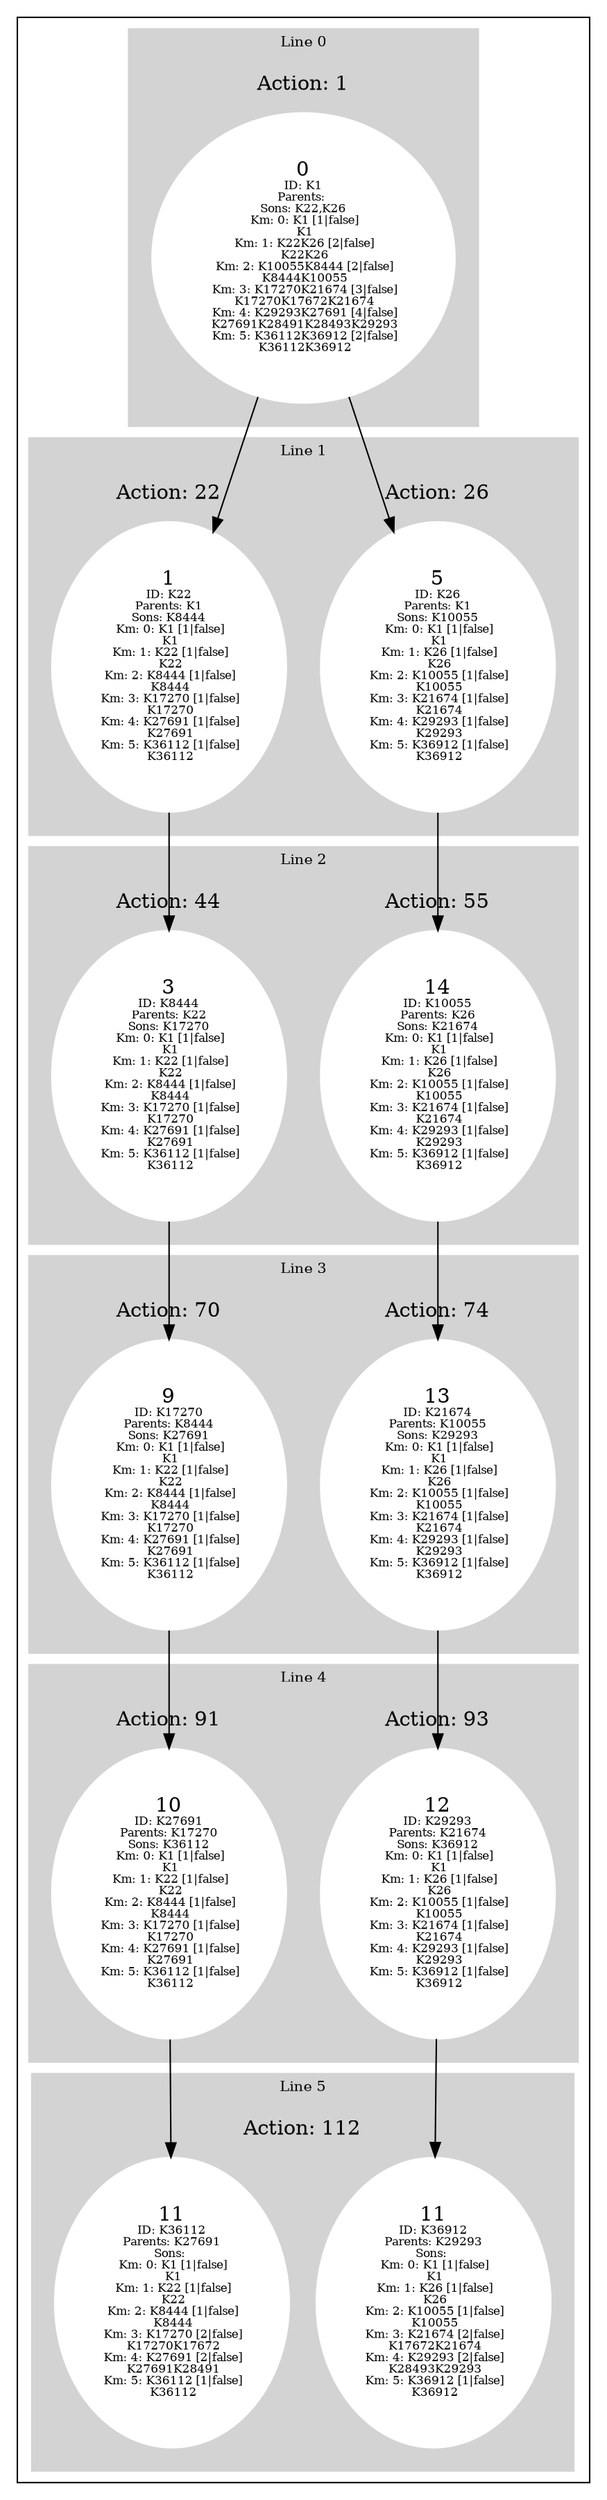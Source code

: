 digraph G {
subgraph cluster_info {
        subgraph cluster_0 {
        style=filled;
        color=lightgrey;
        node [style=filled,color=white];
        subgraph cluster_act_1 {
label = "Action: 1"step_K1 [label=<0<BR /><FONT POINT-SIZE="8">ID: K1</FONT><BR /><FONT POINT-SIZE="8">Parents: </FONT><BR /><FONT POINT-SIZE="8">Sons: K22,K26</FONT><BR /><FONT POINT-SIZE="8"> Km: 0: K1 [1|false]<BR /> K1</FONT><BR /><FONT POINT-SIZE="8"> Km: 1: K22K26 [2|false]<BR /> K22K26</FONT><BR /><FONT POINT-SIZE="8"> Km: 2: K10055K8444 [2|false]<BR /> K8444K10055</FONT><BR /><FONT POINT-SIZE="8"> Km: 3: K17270K21674 [3|false]<BR /> K17270K17672K21674</FONT><BR /><FONT POINT-SIZE="8"> Km: 4: K29293K27691 [4|false]<BR /> K27691K28491K28493K29293</FONT><BR /><FONT POINT-SIZE="8"> Km: 5: K36112K36912 [2|false]<BR /> K36112K36912</FONT>>]
}

        fontsize="10"
        label = "Line 0";
        }

        subgraph cluster_4 {
        style=filled;
        color=lightgrey;
        node [style=filled,color=white];
        subgraph cluster_act_93 {
label = "Action: 93"step_K29293 [label=<12<BR /><FONT POINT-SIZE="8">ID: K29293</FONT><BR /><FONT POINT-SIZE="8">Parents: K21674</FONT><BR /><FONT POINT-SIZE="8">Sons: K36912</FONT><BR /><FONT POINT-SIZE="8"> Km: 0: K1 [1|false]<BR /> K1</FONT><BR /><FONT POINT-SIZE="8"> Km: 1: K26 [1|false]<BR /> K26</FONT><BR /><FONT POINT-SIZE="8"> Km: 2: K10055 [1|false]<BR /> K10055</FONT><BR /><FONT POINT-SIZE="8"> Km: 3: K21674 [1|false]<BR /> K21674</FONT><BR /><FONT POINT-SIZE="8"> Km: 4: K29293 [1|false]<BR /> K29293</FONT><BR /><FONT POINT-SIZE="8"> Km: 5: K36912 [1|false]<BR /> K36912</FONT>>]
}
subgraph cluster_act_91 {
label = "Action: 91"step_K27691 [label=<10<BR /><FONT POINT-SIZE="8">ID: K27691</FONT><BR /><FONT POINT-SIZE="8">Parents: K17270</FONT><BR /><FONT POINT-SIZE="8">Sons: K36112</FONT><BR /><FONT POINT-SIZE="8"> Km: 0: K1 [1|false]<BR /> K1</FONT><BR /><FONT POINT-SIZE="8"> Km: 1: K22 [1|false]<BR /> K22</FONT><BR /><FONT POINT-SIZE="8"> Km: 2: K8444 [1|false]<BR /> K8444</FONT><BR /><FONT POINT-SIZE="8"> Km: 3: K17270 [1|false]<BR /> K17270</FONT><BR /><FONT POINT-SIZE="8"> Km: 4: K27691 [1|false]<BR /> K27691</FONT><BR /><FONT POINT-SIZE="8"> Km: 5: K36112 [1|false]<BR /> K36112</FONT>>]
}

        fontsize="10"
        label = "Line 4";
        }

        subgraph cluster_2 {
        style=filled;
        color=lightgrey;
        node [style=filled,color=white];
        subgraph cluster_act_55 {
label = "Action: 55"step_K10055 [label=<14<BR /><FONT POINT-SIZE="8">ID: K10055</FONT><BR /><FONT POINT-SIZE="8">Parents: K26</FONT><BR /><FONT POINT-SIZE="8">Sons: K21674</FONT><BR /><FONT POINT-SIZE="8"> Km: 0: K1 [1|false]<BR /> K1</FONT><BR /><FONT POINT-SIZE="8"> Km: 1: K26 [1|false]<BR /> K26</FONT><BR /><FONT POINT-SIZE="8"> Km: 2: K10055 [1|false]<BR /> K10055</FONT><BR /><FONT POINT-SIZE="8"> Km: 3: K21674 [1|false]<BR /> K21674</FONT><BR /><FONT POINT-SIZE="8"> Km: 4: K29293 [1|false]<BR /> K29293</FONT><BR /><FONT POINT-SIZE="8"> Km: 5: K36912 [1|false]<BR /> K36912</FONT>>]
}
subgraph cluster_act_44 {
label = "Action: 44"step_K8444 [label=<3<BR /><FONT POINT-SIZE="8">ID: K8444</FONT><BR /><FONT POINT-SIZE="8">Parents: K22</FONT><BR /><FONT POINT-SIZE="8">Sons: K17270</FONT><BR /><FONT POINT-SIZE="8"> Km: 0: K1 [1|false]<BR /> K1</FONT><BR /><FONT POINT-SIZE="8"> Km: 1: K22 [1|false]<BR /> K22</FONT><BR /><FONT POINT-SIZE="8"> Km: 2: K8444 [1|false]<BR /> K8444</FONT><BR /><FONT POINT-SIZE="8"> Km: 3: K17270 [1|false]<BR /> K17270</FONT><BR /><FONT POINT-SIZE="8"> Km: 4: K27691 [1|false]<BR /> K27691</FONT><BR /><FONT POINT-SIZE="8"> Km: 5: K36112 [1|false]<BR /> K36112</FONT>>]
}

        fontsize="10"
        label = "Line 2";
        }

        subgraph cluster_3 {
        style=filled;
        color=lightgrey;
        node [style=filled,color=white];
        subgraph cluster_act_70 {
label = "Action: 70"step_K17270 [label=<9<BR /><FONT POINT-SIZE="8">ID: K17270</FONT><BR /><FONT POINT-SIZE="8">Parents: K8444</FONT><BR /><FONT POINT-SIZE="8">Sons: K27691</FONT><BR /><FONT POINT-SIZE="8"> Km: 0: K1 [1|false]<BR /> K1</FONT><BR /><FONT POINT-SIZE="8"> Km: 1: K22 [1|false]<BR /> K22</FONT><BR /><FONT POINT-SIZE="8"> Km: 2: K8444 [1|false]<BR /> K8444</FONT><BR /><FONT POINT-SIZE="8"> Km: 3: K17270 [1|false]<BR /> K17270</FONT><BR /><FONT POINT-SIZE="8"> Km: 4: K27691 [1|false]<BR /> K27691</FONT><BR /><FONT POINT-SIZE="8"> Km: 5: K36112 [1|false]<BR /> K36112</FONT>>]
}
subgraph cluster_act_74 {
label = "Action: 74"step_K21674 [label=<13<BR /><FONT POINT-SIZE="8">ID: K21674</FONT><BR /><FONT POINT-SIZE="8">Parents: K10055</FONT><BR /><FONT POINT-SIZE="8">Sons: K29293</FONT><BR /><FONT POINT-SIZE="8"> Km: 0: K1 [1|false]<BR /> K1</FONT><BR /><FONT POINT-SIZE="8"> Km: 1: K26 [1|false]<BR /> K26</FONT><BR /><FONT POINT-SIZE="8"> Km: 2: K10055 [1|false]<BR /> K10055</FONT><BR /><FONT POINT-SIZE="8"> Km: 3: K21674 [1|false]<BR /> K21674</FONT><BR /><FONT POINT-SIZE="8"> Km: 4: K29293 [1|false]<BR /> K29293</FONT><BR /><FONT POINT-SIZE="8"> Km: 5: K36912 [1|false]<BR /> K36912</FONT>>]
}

        fontsize="10"
        label = "Line 3";
        }

        subgraph cluster_5 {
        style=filled;
        color=lightgrey;
        node [style=filled,color=white];
        subgraph cluster_act_112 {
label = "Action: 112"step_K36112 [label=<11<BR /><FONT POINT-SIZE="8">ID: K36112</FONT><BR /><FONT POINT-SIZE="8">Parents: K27691</FONT><BR /><FONT POINT-SIZE="8">Sons: </FONT><BR /><FONT POINT-SIZE="8"> Km: 0: K1 [1|false]<BR /> K1</FONT><BR /><FONT POINT-SIZE="8"> Km: 1: K22 [1|false]<BR /> K22</FONT><BR /><FONT POINT-SIZE="8"> Km: 2: K8444 [1|false]<BR /> K8444</FONT><BR /><FONT POINT-SIZE="8"> Km: 3: K17270 [2|false]<BR /> K17270K17672</FONT><BR /><FONT POINT-SIZE="8"> Km: 4: K27691 [2|false]<BR /> K27691K28491</FONT><BR /><FONT POINT-SIZE="8"> Km: 5: K36112 [1|false]<BR /> K36112</FONT>>]
step_K36912 [label=<11<BR /><FONT POINT-SIZE="8">ID: K36912</FONT><BR /><FONT POINT-SIZE="8">Parents: K29293</FONT><BR /><FONT POINT-SIZE="8">Sons: </FONT><BR /><FONT POINT-SIZE="8"> Km: 0: K1 [1|false]<BR /> K1</FONT><BR /><FONT POINT-SIZE="8"> Km: 1: K26 [1|false]<BR /> K26</FONT><BR /><FONT POINT-SIZE="8"> Km: 2: K10055 [1|false]<BR /> K10055</FONT><BR /><FONT POINT-SIZE="8"> Km: 3: K21674 [2|false]<BR /> K17672K21674</FONT><BR /><FONT POINT-SIZE="8"> Km: 4: K29293 [2|false]<BR /> K28493K29293</FONT><BR /><FONT POINT-SIZE="8"> Km: 5: K36912 [1|false]<BR /> K36912</FONT>>]
}
subgraph cluster_act_112 {
label = "Action: 112"step_K36112 [label=<11<BR /><FONT POINT-SIZE="8">ID: K36112</FONT><BR /><FONT POINT-SIZE="8">Parents: K27691</FONT><BR /><FONT POINT-SIZE="8">Sons: </FONT><BR /><FONT POINT-SIZE="8"> Km: 0: K1 [1|false]<BR /> K1</FONT><BR /><FONT POINT-SIZE="8"> Km: 1: K22 [1|false]<BR /> K22</FONT><BR /><FONT POINT-SIZE="8"> Km: 2: K8444 [1|false]<BR /> K8444</FONT><BR /><FONT POINT-SIZE="8"> Km: 3: K17270 [2|false]<BR /> K17270K17672</FONT><BR /><FONT POINT-SIZE="8"> Km: 4: K27691 [2|false]<BR /> K27691K28491</FONT><BR /><FONT POINT-SIZE="8"> Km: 5: K36112 [1|false]<BR /> K36112</FONT>>]
step_K36912 [label=<11<BR /><FONT POINT-SIZE="8">ID: K36912</FONT><BR /><FONT POINT-SIZE="8">Parents: K29293</FONT><BR /><FONT POINT-SIZE="8">Sons: </FONT><BR /><FONT POINT-SIZE="8"> Km: 0: K1 [1|false]<BR /> K1</FONT><BR /><FONT POINT-SIZE="8"> Km: 1: K26 [1|false]<BR /> K26</FONT><BR /><FONT POINT-SIZE="8"> Km: 2: K10055 [1|false]<BR /> K10055</FONT><BR /><FONT POINT-SIZE="8"> Km: 3: K21674 [2|false]<BR /> K17672K21674</FONT><BR /><FONT POINT-SIZE="8"> Km: 4: K29293 [2|false]<BR /> K28493K29293</FONT><BR /><FONT POINT-SIZE="8"> Km: 5: K36912 [1|false]<BR /> K36912</FONT>>]
}

        fontsize="10"
        label = "Line 5";
        }

        subgraph cluster_1 {
        style=filled;
        color=lightgrey;
        node [style=filled,color=white];
        subgraph cluster_act_22 {
label = "Action: 22"step_K22 [label=<1<BR /><FONT POINT-SIZE="8">ID: K22</FONT><BR /><FONT POINT-SIZE="8">Parents: K1</FONT><BR /><FONT POINT-SIZE="8">Sons: K8444</FONT><BR /><FONT POINT-SIZE="8"> Km: 0: K1 [1|false]<BR /> K1</FONT><BR /><FONT POINT-SIZE="8"> Km: 1: K22 [1|false]<BR /> K22</FONT><BR /><FONT POINT-SIZE="8"> Km: 2: K8444 [1|false]<BR /> K8444</FONT><BR /><FONT POINT-SIZE="8"> Km: 3: K17270 [1|false]<BR /> K17270</FONT><BR /><FONT POINT-SIZE="8"> Km: 4: K27691 [1|false]<BR /> K27691</FONT><BR /><FONT POINT-SIZE="8"> Km: 5: K36112 [1|false]<BR /> K36112</FONT>>]
}
subgraph cluster_act_26 {
label = "Action: 26"step_K26 [label=<5<BR /><FONT POINT-SIZE="8">ID: K26</FONT><BR /><FONT POINT-SIZE="8">Parents: K1</FONT><BR /><FONT POINT-SIZE="8">Sons: K10055</FONT><BR /><FONT POINT-SIZE="8"> Km: 0: K1 [1|false]<BR /> K1</FONT><BR /><FONT POINT-SIZE="8"> Km: 1: K26 [1|false]<BR /> K26</FONT><BR /><FONT POINT-SIZE="8"> Km: 2: K10055 [1|false]<BR /> K10055</FONT><BR /><FONT POINT-SIZE="8"> Km: 3: K21674 [1|false]<BR /> K21674</FONT><BR /><FONT POINT-SIZE="8"> Km: 4: K29293 [1|false]<BR /> K29293</FONT><BR /><FONT POINT-SIZE="8"> Km: 5: K36912 [1|false]<BR /> K36912</FONT>>]
}

        fontsize="10"
        label = "Line 1";
        }
step_K29293 -> step_K36912; 
step_K22 -> step_K8444; 
step_K1 -> step_K22; 
step_K21674 -> step_K29293; 
step_K17270 -> step_K27691; 
step_K27691 -> step_K36112; 
step_K26 -> step_K10055; 
step_K10055 -> step_K21674; 
step_K8444 -> step_K17270; 
step_K1 -> step_K26; 
}}